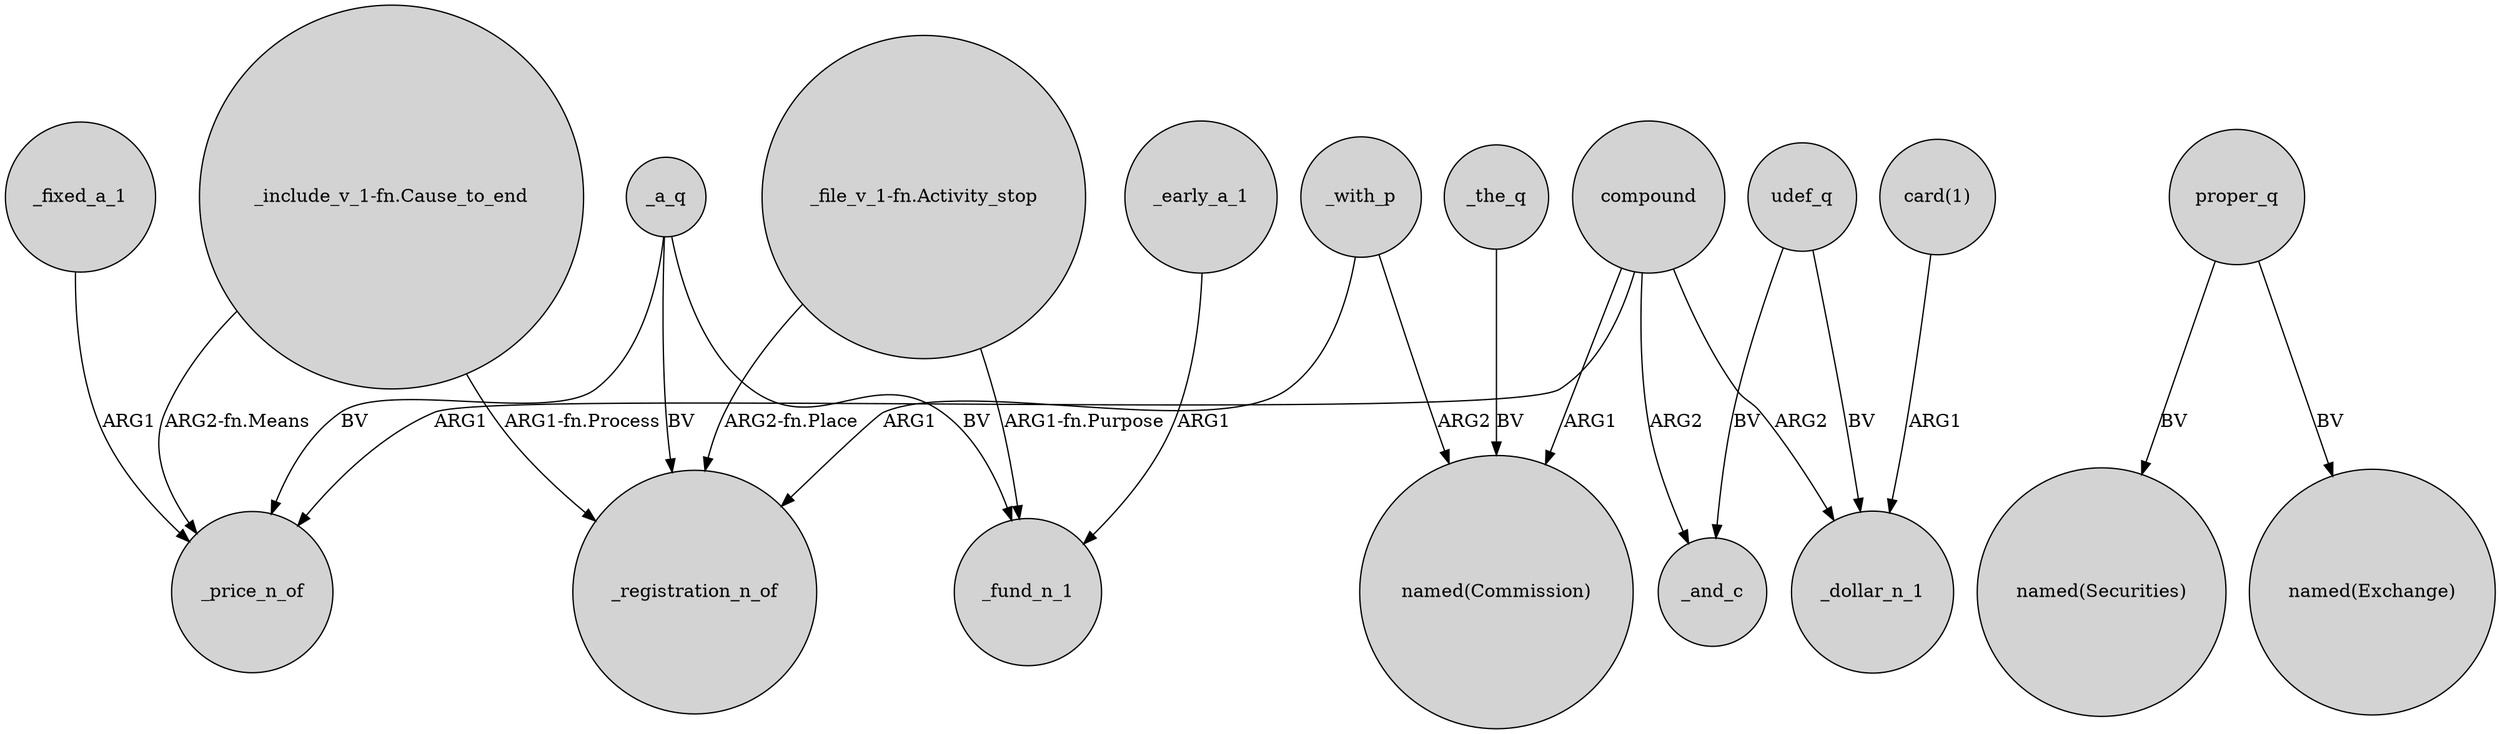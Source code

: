 digraph {
	node [shape=circle style=filled]
	_a_q -> _registration_n_of [label=BV]
	_with_p -> _registration_n_of [label=ARG1]
	compound -> "named(Commission)" [label=ARG1]
	_a_q -> _fund_n_1 [label=BV]
	proper_q -> "named(Securities)" [label=BV]
	"_file_v_1-fn.Activity_stop" -> _fund_n_1 [label="ARG1-fn.Purpose"]
	"_include_v_1-fn.Cause_to_end" -> _registration_n_of [label="ARG1-fn.Process"]
	_early_a_1 -> _fund_n_1 [label=ARG1]
	_fixed_a_1 -> _price_n_of [label=ARG1]
	compound -> _dollar_n_1 [label=ARG2]
	udef_q -> _and_c [label=BV]
	proper_q -> "named(Exchange)" [label=BV]
	compound -> _and_c [label=ARG2]
	_the_q -> "named(Commission)" [label=BV]
	"card(1)" -> _dollar_n_1 [label=ARG1]
	_with_p -> "named(Commission)" [label=ARG2]
	udef_q -> _dollar_n_1 [label=BV]
	"_file_v_1-fn.Activity_stop" -> _registration_n_of [label="ARG2-fn.Place"]
	compound -> _price_n_of [label=ARG1]
	_a_q -> _price_n_of [label=BV]
	"_include_v_1-fn.Cause_to_end" -> _price_n_of [label="ARG2-fn.Means"]
}
